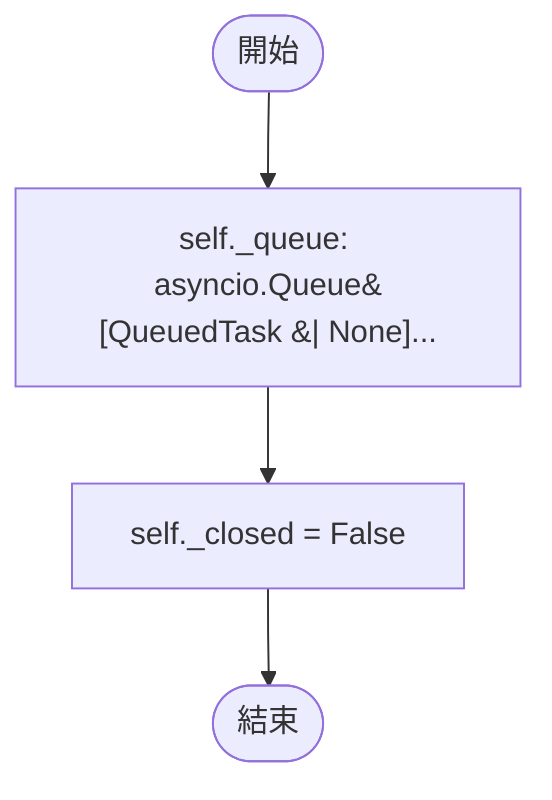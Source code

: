 flowchart TB
    n1([開始])
    n2([結束])
    n3[self._queue: asyncio.Queue&#91;QueuedTask &#124; None&#93...]
    n4[self._closed = False]
    n1 --> n3
    n3 --> n4
    n4 --> n2
